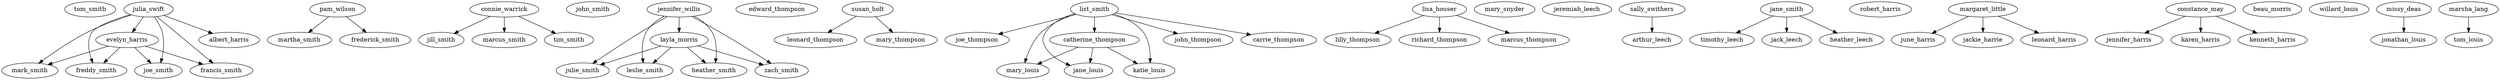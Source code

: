 // Family Tree
digraph {
	tom_smith [label=tom_smith]
	evelyn_harris [label=evelyn_harris]
	mark_smith [label=mark_smith]
	freddy_smith [label=freddy_smith]
	joe_smith [label=joe_smith]
	francis_smith [label=francis_smith]
	pam_wilson [label=pam_wilson]
	martha_smith [label=martha_smith]
	frederick_smith [label=frederick_smith]
	connie_warrick [label=connie_warrick]
	jill_smith [label=jill_smith]
	marcus_smith [label=marcus_smith]
	tim_smith [label=tim_smith]
	john_smith [label=john_smith]
	layla_morris [label=layla_morris]
	julie_smith [label=julie_smith]
	leslie_smith [label=leslie_smith]
	heather_smith [label=heather_smith]
	zach_smith [label=zach_smith]
	edward_thompson [label=edward_thompson]
	susan_holt [label=susan_holt]
	leonard_thompson [label=leonard_thompson]
	mary_thompson [label=mary_thompson]
	list_smith [label=list_smith]
	joe_thompson [label=joe_thompson]
	catherine_thompson [label=catherine_thompson]
	john_thompson [label=john_thompson]
	carrie_thompson [label=carrie_thompson]
	lisa_houser [label=lisa_houser]
	lilly_thompson [label=lilly_thompson]
	richard_thompson [label=richard_thompson]
	marcus_thompson [label=marcus_thompson]
	mary_snyder [label=mary_snyder]
	jeremiah_leech [label=jeremiah_leech]
	sally_swithers [label=sally_swithers]
	arthur_leech [label=arthur_leech]
	jane_smith [label=jane_smith]
	timothy_leech [label=timothy_leech]
	jack_leech [label=jack_leech]
	heather_leech [label=heather_leech]
	robert_harris [label=robert_harris]
	julia_swift [label=julia_swift]
	albert_harris [label=albert_harris]
	margaret_little [label=margaret_little]
	june_harris [label=june_harris]
	jackie_harrie [label=jackie_harrie]
	leonard_harris [label=leonard_harris]
	constance_may [label=constance_may]
	jennifer_harris [label=jennifer_harris]
	karen_harris [label=karen_harris]
	kenneth_harris [label=kenneth_harris]
	beau_morris [label=beau_morris]
	jennifer_willis [label=jennifer_willis]
	willard_louis [label=willard_louis]
	missy_deas [label=missy_deas]
	jonathan_louis [label=jonathan_louis]
	marsha_lang [label=marsha_lang]
	tom_louis [label=tom_louis]
	mary_louis [label=mary_louis]
	jane_louis [label=jane_louis]
	katie_louis [label=katie_louis]
	julia_swift -> evelyn_harris
	evelyn_harris -> mark_smith
	julia_swift -> mark_smith
	evelyn_harris -> freddy_smith
	julia_swift -> freddy_smith
	evelyn_harris -> joe_smith
	julia_swift -> joe_smith
	evelyn_harris -> francis_smith
	julia_swift -> francis_smith
	pam_wilson -> martha_smith
	pam_wilson -> frederick_smith
	connie_warrick -> jill_smith
	connie_warrick -> marcus_smith
	connie_warrick -> tim_smith
	jennifer_willis -> layla_morris
	layla_morris -> julie_smith
	jennifer_willis -> julie_smith
	layla_morris -> leslie_smith
	jennifer_willis -> leslie_smith
	layla_morris -> heather_smith
	jennifer_willis -> heather_smith
	layla_morris -> zach_smith
	jennifer_willis -> zach_smith
	susan_holt -> leonard_thompson
	susan_holt -> mary_thompson
	list_smith -> joe_thompson
	list_smith -> catherine_thompson
	list_smith -> john_thompson
	list_smith -> carrie_thompson
	lisa_houser -> lilly_thompson
	lisa_houser -> richard_thompson
	lisa_houser -> marcus_thompson
	sally_swithers -> arthur_leech
	jane_smith -> timothy_leech
	jane_smith -> jack_leech
	jane_smith -> heather_leech
	julia_swift -> albert_harris
	margaret_little -> june_harris
	margaret_little -> jackie_harrie
	margaret_little -> leonard_harris
	constance_may -> jennifer_harris
	constance_may -> karen_harris
	constance_may -> kenneth_harris
	missy_deas -> jonathan_louis
	marsha_lang -> tom_louis
	catherine_thompson -> mary_louis
	list_smith -> mary_louis
	catherine_thompson -> jane_louis
	list_smith -> jane_louis
	catherine_thompson -> katie_louis
	list_smith -> katie_louis
}
